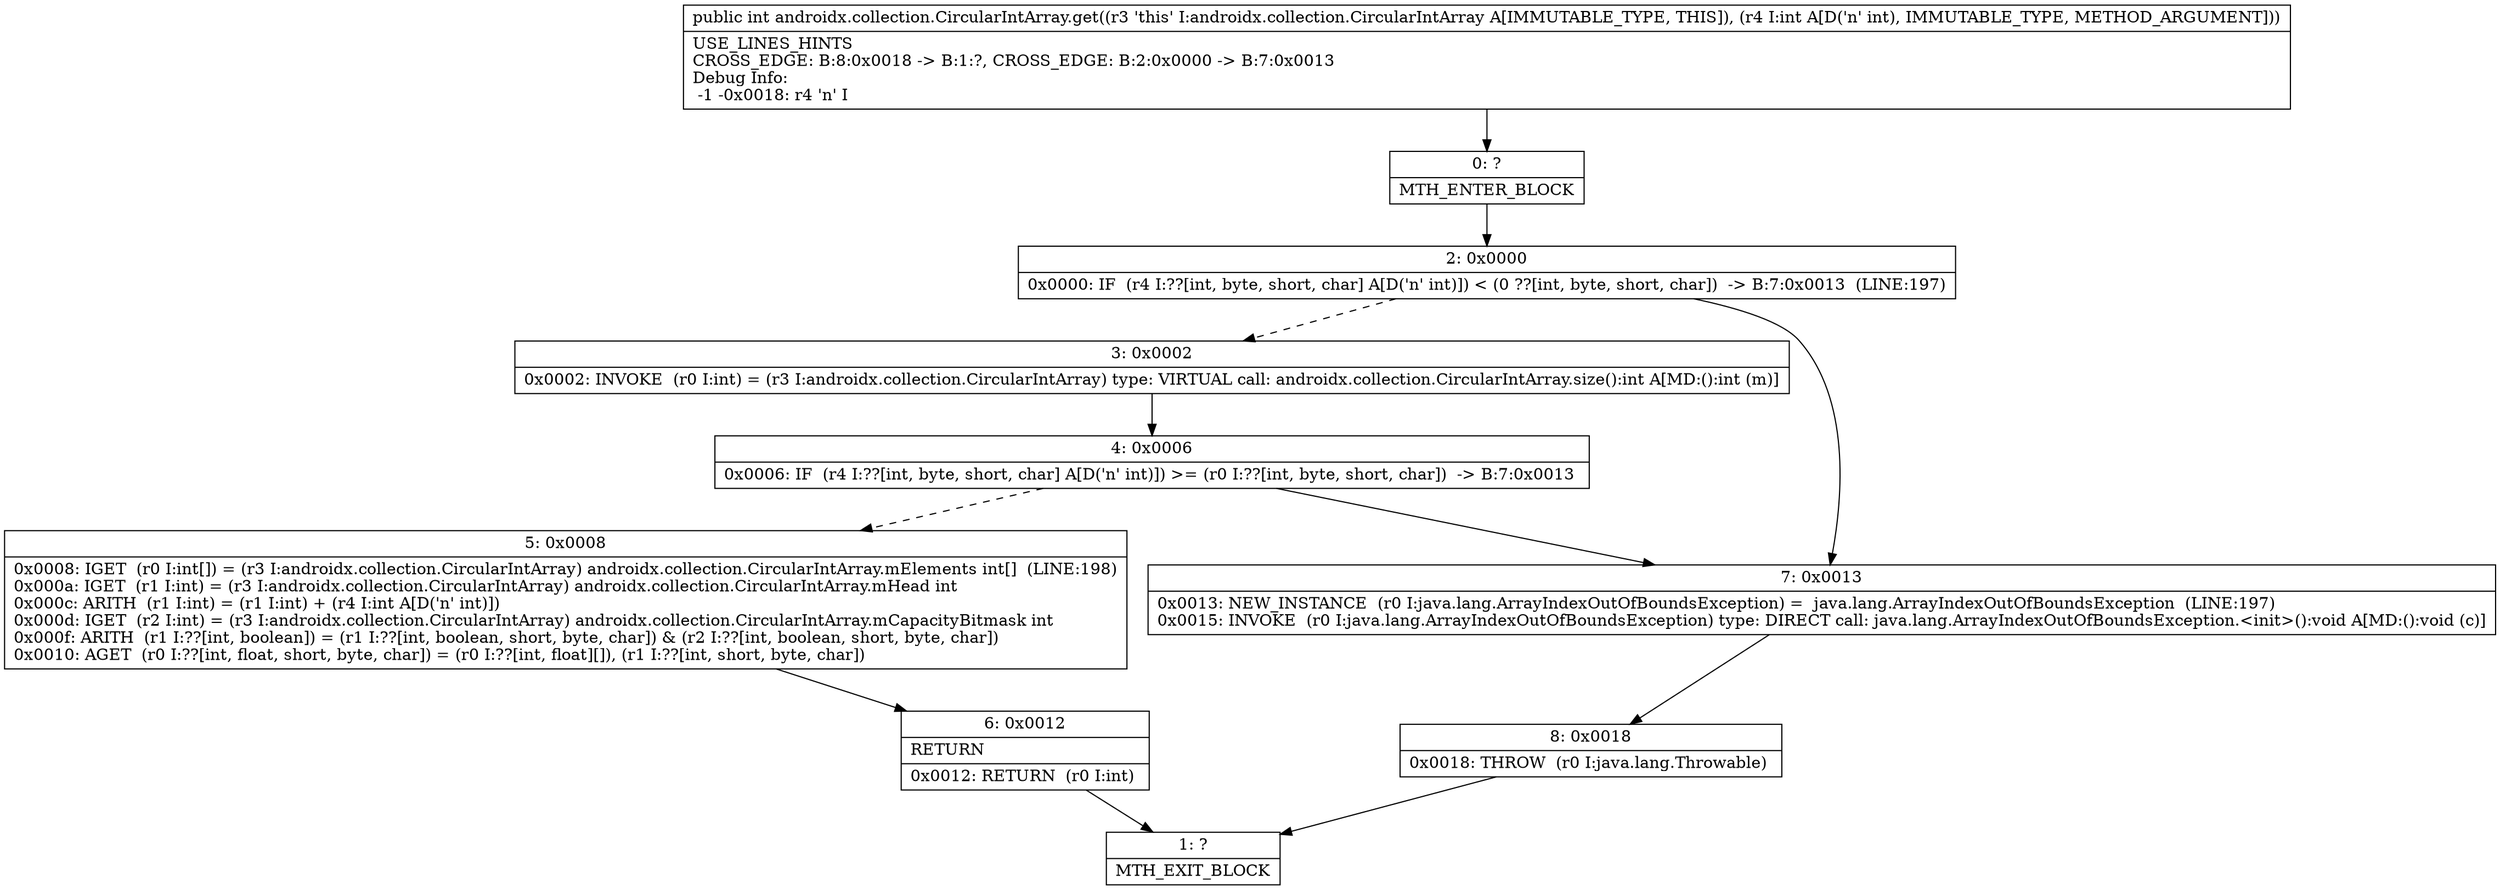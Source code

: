 digraph "CFG forandroidx.collection.CircularIntArray.get(I)I" {
Node_0 [shape=record,label="{0\:\ ?|MTH_ENTER_BLOCK\l}"];
Node_2 [shape=record,label="{2\:\ 0x0000|0x0000: IF  (r4 I:??[int, byte, short, char] A[D('n' int)]) \< (0 ??[int, byte, short, char])  \-\> B:7:0x0013  (LINE:197)\l}"];
Node_3 [shape=record,label="{3\:\ 0x0002|0x0002: INVOKE  (r0 I:int) = (r3 I:androidx.collection.CircularIntArray) type: VIRTUAL call: androidx.collection.CircularIntArray.size():int A[MD:():int (m)]\l}"];
Node_4 [shape=record,label="{4\:\ 0x0006|0x0006: IF  (r4 I:??[int, byte, short, char] A[D('n' int)]) \>= (r0 I:??[int, byte, short, char])  \-\> B:7:0x0013 \l}"];
Node_5 [shape=record,label="{5\:\ 0x0008|0x0008: IGET  (r0 I:int[]) = (r3 I:androidx.collection.CircularIntArray) androidx.collection.CircularIntArray.mElements int[]  (LINE:198)\l0x000a: IGET  (r1 I:int) = (r3 I:androidx.collection.CircularIntArray) androidx.collection.CircularIntArray.mHead int \l0x000c: ARITH  (r1 I:int) = (r1 I:int) + (r4 I:int A[D('n' int)]) \l0x000d: IGET  (r2 I:int) = (r3 I:androidx.collection.CircularIntArray) androidx.collection.CircularIntArray.mCapacityBitmask int \l0x000f: ARITH  (r1 I:??[int, boolean]) = (r1 I:??[int, boolean, short, byte, char]) & (r2 I:??[int, boolean, short, byte, char]) \l0x0010: AGET  (r0 I:??[int, float, short, byte, char]) = (r0 I:??[int, float][]), (r1 I:??[int, short, byte, char]) \l}"];
Node_6 [shape=record,label="{6\:\ 0x0012|RETURN\l|0x0012: RETURN  (r0 I:int) \l}"];
Node_1 [shape=record,label="{1\:\ ?|MTH_EXIT_BLOCK\l}"];
Node_7 [shape=record,label="{7\:\ 0x0013|0x0013: NEW_INSTANCE  (r0 I:java.lang.ArrayIndexOutOfBoundsException) =  java.lang.ArrayIndexOutOfBoundsException  (LINE:197)\l0x0015: INVOKE  (r0 I:java.lang.ArrayIndexOutOfBoundsException) type: DIRECT call: java.lang.ArrayIndexOutOfBoundsException.\<init\>():void A[MD:():void (c)]\l}"];
Node_8 [shape=record,label="{8\:\ 0x0018|0x0018: THROW  (r0 I:java.lang.Throwable) \l}"];
MethodNode[shape=record,label="{public int androidx.collection.CircularIntArray.get((r3 'this' I:androidx.collection.CircularIntArray A[IMMUTABLE_TYPE, THIS]), (r4 I:int A[D('n' int), IMMUTABLE_TYPE, METHOD_ARGUMENT]))  | USE_LINES_HINTS\lCROSS_EDGE: B:8:0x0018 \-\> B:1:?, CROSS_EDGE: B:2:0x0000 \-\> B:7:0x0013\lDebug Info:\l  \-1 \-0x0018: r4 'n' I\l}"];
MethodNode -> Node_0;Node_0 -> Node_2;
Node_2 -> Node_3[style=dashed];
Node_2 -> Node_7;
Node_3 -> Node_4;
Node_4 -> Node_5[style=dashed];
Node_4 -> Node_7;
Node_5 -> Node_6;
Node_6 -> Node_1;
Node_7 -> Node_8;
Node_8 -> Node_1;
}

